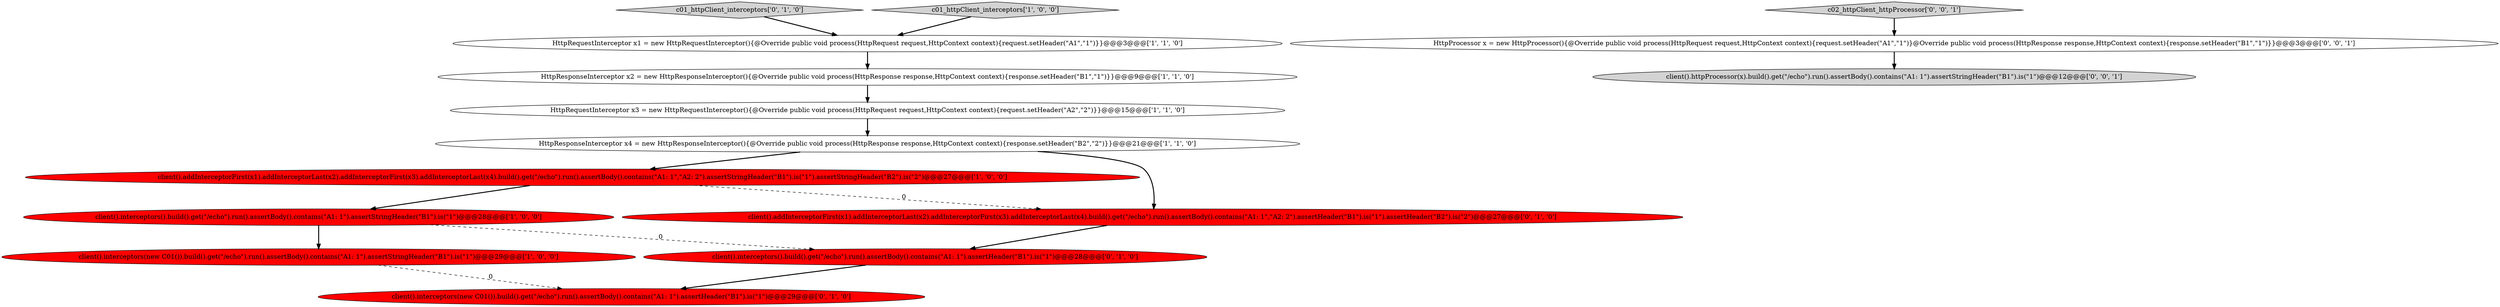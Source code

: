 digraph {
1 [style = filled, label = "HttpRequestInterceptor x1 = new HttpRequestInterceptor(){@Override public void process(HttpRequest request,HttpContext context){request.setHeader(\"A1\",\"1\")}}@@@3@@@['1', '1', '0']", fillcolor = white, shape = ellipse image = "AAA0AAABBB1BBB"];
4 [style = filled, label = "client().addInterceptorFirst(x1).addInterceptorLast(x2).addInterceptorFirst(x3).addInterceptorLast(x4).build().get(\"/echo\").run().assertBody().contains(\"A1: 1\",\"A2: 2\").assertStringHeader(\"B1\").is(\"1\").assertStringHeader(\"B2\").is(\"2\")@@@27@@@['1', '0', '0']", fillcolor = red, shape = ellipse image = "AAA1AAABBB1BBB"];
5 [style = filled, label = "client().interceptors().build().get(\"/echo\").run().assertBody().contains(\"A1: 1\").assertStringHeader(\"B1\").is(\"1\")@@@28@@@['1', '0', '0']", fillcolor = red, shape = ellipse image = "AAA1AAABBB1BBB"];
0 [style = filled, label = "HttpRequestInterceptor x3 = new HttpRequestInterceptor(){@Override public void process(HttpRequest request,HttpContext context){request.setHeader(\"A2\",\"2\")}}@@@15@@@['1', '1', '0']", fillcolor = white, shape = ellipse image = "AAA0AAABBB1BBB"];
9 [style = filled, label = "c01_httpClient_interceptors['0', '1', '0']", fillcolor = lightgray, shape = diamond image = "AAA0AAABBB2BBB"];
13 [style = filled, label = "c02_httpClient_httpProcessor['0', '0', '1']", fillcolor = lightgray, shape = diamond image = "AAA0AAABBB3BBB"];
7 [style = filled, label = "client().interceptors(new C01()).build().get(\"/echo\").run().assertBody().contains(\"A1: 1\").assertStringHeader(\"B1\").is(\"1\")@@@29@@@['1', '0', '0']", fillcolor = red, shape = ellipse image = "AAA1AAABBB1BBB"];
10 [style = filled, label = "client().addInterceptorFirst(x1).addInterceptorLast(x2).addInterceptorFirst(x3).addInterceptorLast(x4).build().get(\"/echo\").run().assertBody().contains(\"A1: 1\",\"A2: 2\").assertHeader(\"B1\").is(\"1\").assertHeader(\"B2\").is(\"2\")@@@27@@@['0', '1', '0']", fillcolor = red, shape = ellipse image = "AAA1AAABBB2BBB"];
14 [style = filled, label = "HttpProcessor x = new HttpProcessor(){@Override public void process(HttpRequest request,HttpContext context){request.setHeader(\"A1\",\"1\")}@Override public void process(HttpResponse response,HttpContext context){response.setHeader(\"B1\",\"1\")}}@@@3@@@['0', '0', '1']", fillcolor = white, shape = ellipse image = "AAA0AAABBB3BBB"];
8 [style = filled, label = "client().interceptors().build().get(\"/echo\").run().assertBody().contains(\"A1: 1\").assertHeader(\"B1\").is(\"1\")@@@28@@@['0', '1', '0']", fillcolor = red, shape = ellipse image = "AAA1AAABBB2BBB"];
12 [style = filled, label = "client().httpProcessor(x).build().get(\"/echo\").run().assertBody().contains(\"A1: 1\").assertStringHeader(\"B1\").is(\"1\")@@@12@@@['0', '0', '1']", fillcolor = lightgray, shape = ellipse image = "AAA0AAABBB3BBB"];
2 [style = filled, label = "c01_httpClient_interceptors['1', '0', '0']", fillcolor = lightgray, shape = diamond image = "AAA0AAABBB1BBB"];
11 [style = filled, label = "client().interceptors(new C01()).build().get(\"/echo\").run().assertBody().contains(\"A1: 1\").assertHeader(\"B1\").is(\"1\")@@@29@@@['0', '1', '0']", fillcolor = red, shape = ellipse image = "AAA1AAABBB2BBB"];
6 [style = filled, label = "HttpResponseInterceptor x4 = new HttpResponseInterceptor(){@Override public void process(HttpResponse response,HttpContext context){response.setHeader(\"B2\",\"2\")}}@@@21@@@['1', '1', '0']", fillcolor = white, shape = ellipse image = "AAA0AAABBB1BBB"];
3 [style = filled, label = "HttpResponseInterceptor x2 = new HttpResponseInterceptor(){@Override public void process(HttpResponse response,HttpContext context){response.setHeader(\"B1\",\"1\")}}@@@9@@@['1', '1', '0']", fillcolor = white, shape = ellipse image = "AAA0AAABBB1BBB"];
1->3 [style = bold, label=""];
5->8 [style = dashed, label="0"];
7->11 [style = dashed, label="0"];
5->7 [style = bold, label=""];
6->4 [style = bold, label=""];
10->8 [style = bold, label=""];
9->1 [style = bold, label=""];
4->10 [style = dashed, label="0"];
8->11 [style = bold, label=""];
0->6 [style = bold, label=""];
4->5 [style = bold, label=""];
13->14 [style = bold, label=""];
2->1 [style = bold, label=""];
6->10 [style = bold, label=""];
14->12 [style = bold, label=""];
3->0 [style = bold, label=""];
}
